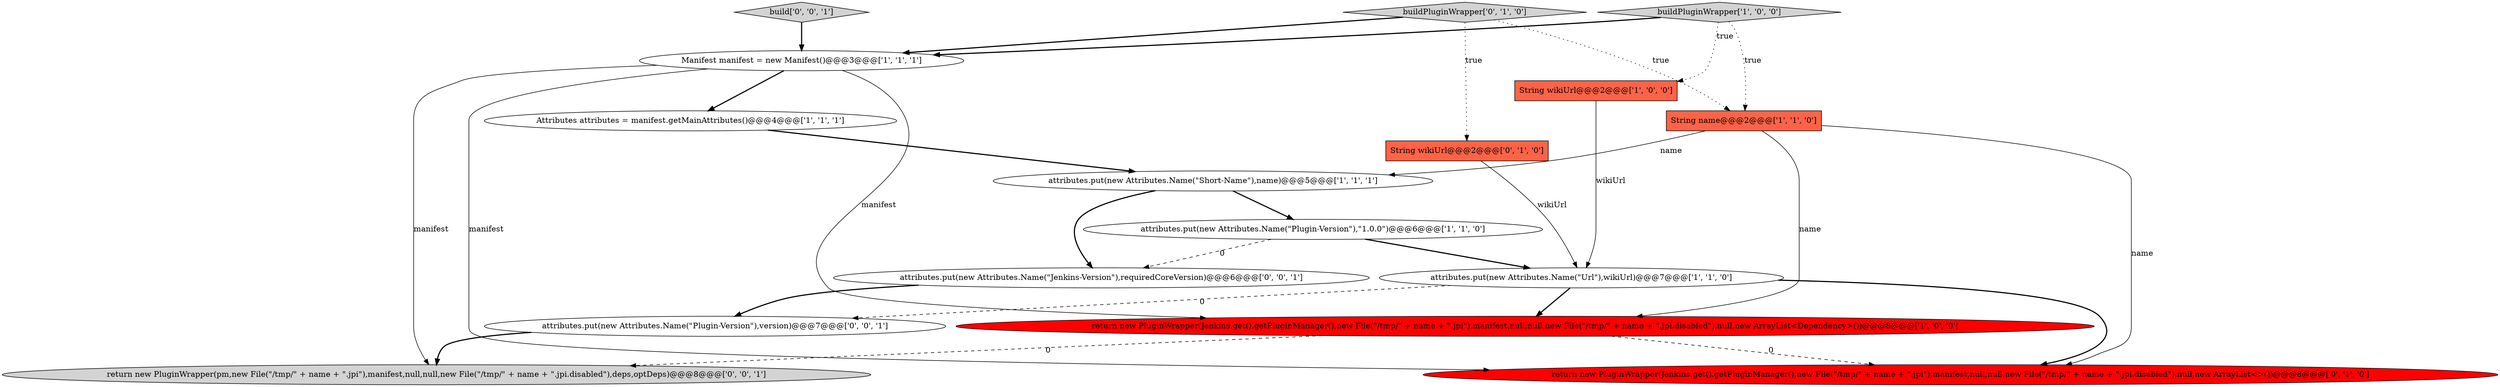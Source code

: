 digraph {
5 [style = filled, label = "buildPluginWrapper['1', '0', '0']", fillcolor = lightgray, shape = diamond image = "AAA0AAABBB1BBB"];
13 [style = filled, label = "return new PluginWrapper(pm,new File(\"/tmp/\" + name + \".jpi\"),manifest,null,null,new File(\"/tmp/\" + name + \".jpi.disabled\"),deps,optDeps)@@@8@@@['0', '0', '1']", fillcolor = lightgray, shape = ellipse image = "AAA0AAABBB3BBB"];
10 [style = filled, label = "return new PluginWrapper(Jenkins.get().getPluginManager(),new File(\"/tmp/\" + name + \".jpi\"),manifest,null,null,new File(\"/tmp/\" + name + \".jpi.disabled\"),null,new ArrayList<>())@@@8@@@['0', '1', '0']", fillcolor = red, shape = ellipse image = "AAA1AAABBB2BBB"];
12 [style = filled, label = "attributes.put(new Attributes.Name(\"Plugin-Version\"),version)@@@7@@@['0', '0', '1']", fillcolor = white, shape = ellipse image = "AAA0AAABBB3BBB"];
2 [style = filled, label = "String wikiUrl@@@2@@@['1', '0', '0']", fillcolor = tomato, shape = box image = "AAA0AAABBB1BBB"];
7 [style = filled, label = "attributes.put(new Attributes.Name(\"Url\"),wikiUrl)@@@7@@@['1', '1', '0']", fillcolor = white, shape = ellipse image = "AAA0AAABBB1BBB"];
1 [style = filled, label = "Manifest manifest = new Manifest()@@@3@@@['1', '1', '1']", fillcolor = white, shape = ellipse image = "AAA0AAABBB1BBB"];
3 [style = filled, label = "attributes.put(new Attributes.Name(\"Short-Name\"),name)@@@5@@@['1', '1', '1']", fillcolor = white, shape = ellipse image = "AAA0AAABBB1BBB"];
11 [style = filled, label = "buildPluginWrapper['0', '1', '0']", fillcolor = lightgray, shape = diamond image = "AAA0AAABBB2BBB"];
6 [style = filled, label = "String name@@@2@@@['1', '1', '0']", fillcolor = tomato, shape = box image = "AAA0AAABBB1BBB"];
9 [style = filled, label = "String wikiUrl@@@2@@@['0', '1', '0']", fillcolor = tomato, shape = box image = "AAA0AAABBB2BBB"];
8 [style = filled, label = "return new PluginWrapper(Jenkins.get().getPluginManager(),new File(\"/tmp/\" + name + \".jpi\"),manifest,null,null,new File(\"/tmp/\" + name + \".jpi.disabled\"),null,new ArrayList<Dependency>())@@@8@@@['1', '0', '0']", fillcolor = red, shape = ellipse image = "AAA1AAABBB1BBB"];
15 [style = filled, label = "attributes.put(new Attributes.Name(\"Jenkins-Version\"),requiredCoreVersion)@@@6@@@['0', '0', '1']", fillcolor = white, shape = ellipse image = "AAA0AAABBB3BBB"];
0 [style = filled, label = "Attributes attributes = manifest.getMainAttributes()@@@4@@@['1', '1', '1']", fillcolor = white, shape = ellipse image = "AAA0AAABBB1BBB"];
14 [style = filled, label = "build['0', '0', '1']", fillcolor = lightgray, shape = diamond image = "AAA0AAABBB3BBB"];
4 [style = filled, label = "attributes.put(new Attributes.Name(\"Plugin-Version\"),\"1.0.0\")@@@6@@@['1', '1', '0']", fillcolor = white, shape = ellipse image = "AAA0AAABBB1BBB"];
0->3 [style = bold, label=""];
8->10 [style = dashed, label="0"];
2->7 [style = solid, label="wikiUrl"];
7->10 [style = bold, label=""];
11->1 [style = bold, label=""];
5->6 [style = dotted, label="true"];
6->10 [style = solid, label="name"];
11->9 [style = dotted, label="true"];
3->15 [style = bold, label=""];
1->0 [style = bold, label=""];
7->8 [style = bold, label=""];
3->4 [style = bold, label=""];
4->7 [style = bold, label=""];
14->1 [style = bold, label=""];
8->13 [style = dashed, label="0"];
6->8 [style = solid, label="name"];
5->1 [style = bold, label=""];
12->13 [style = bold, label=""];
6->3 [style = solid, label="name"];
11->6 [style = dotted, label="true"];
4->15 [style = dashed, label="0"];
1->10 [style = solid, label="manifest"];
7->12 [style = dashed, label="0"];
15->12 [style = bold, label=""];
1->8 [style = solid, label="manifest"];
9->7 [style = solid, label="wikiUrl"];
1->13 [style = solid, label="manifest"];
5->2 [style = dotted, label="true"];
}
